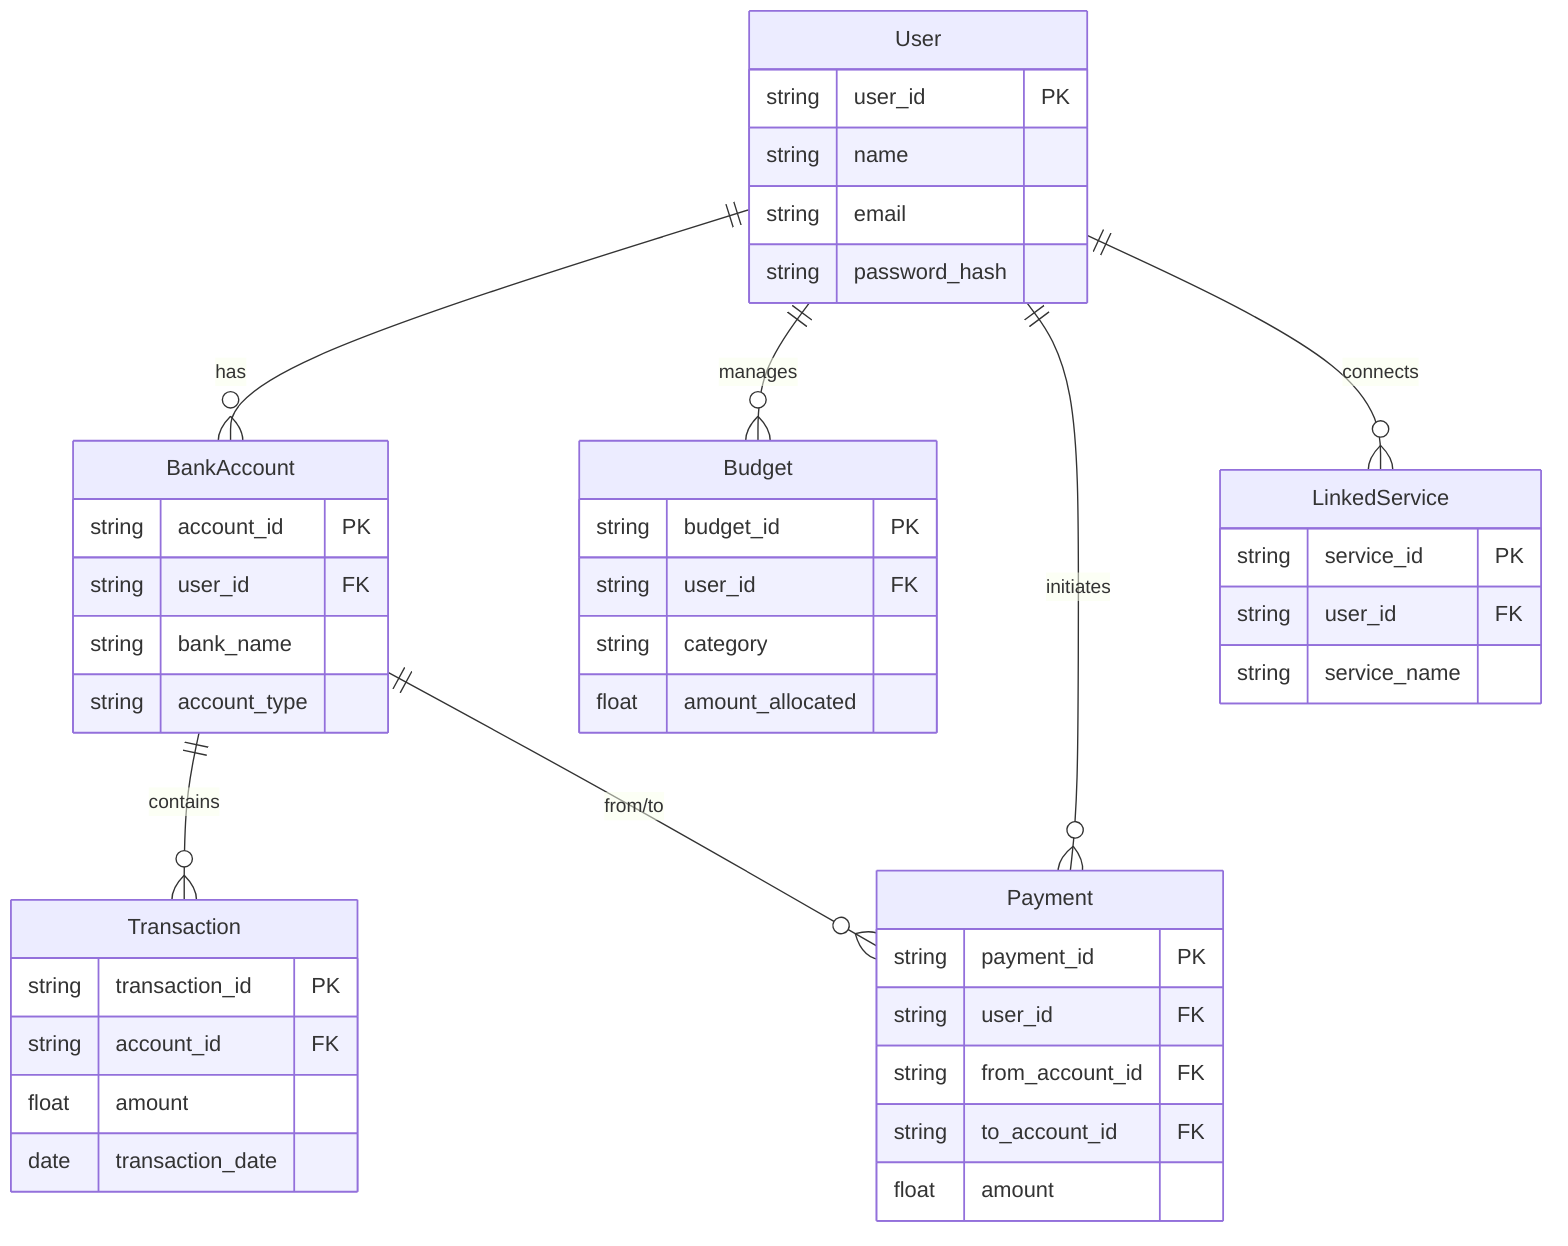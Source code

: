 erDiagram
    User ||--o{ BankAccount : has
    User ||--o{ Budget : manages
    User ||--o{ Payment : initiates
    User ||--o{ LinkedService : connects
    BankAccount ||--o{ Transaction : contains
    BankAccount ||--o{ Payment : "from/to"

    User {
        string user_id PK
        string name
        string email
        string password_hash
    }

    BankAccount {
        string account_id PK
        string user_id FK
        string bank_name
        string account_type
    }

    Transaction {
        string transaction_id PK
        string account_id FK
        float amount
        date transaction_date
    }

    Budget {
        string budget_id PK
        string user_id FK
        string category
        float amount_allocated
    }

    Payment {
        string payment_id PK
        string user_id FK
        string from_account_id FK
        string to_account_id FK
        float amount
    }

    LinkedService {
        string service_id PK
        string user_id FK
        string service_name
    }